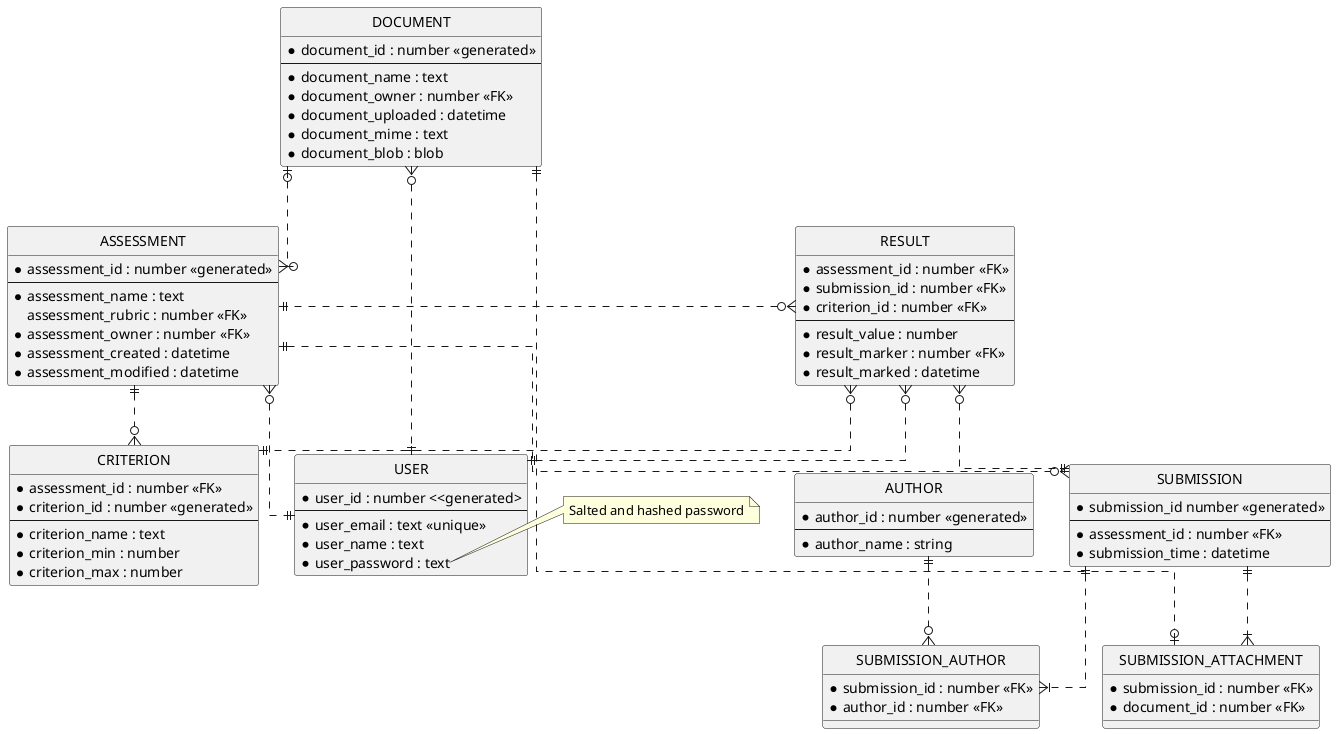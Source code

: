 @startuml
  ' hide the spot
  hide circle
  ' avoid problems with angled crows feet
  skinparam linetype ortho

  entity USER {
    * user_id : number <<generated>
    ---
    * user_email : text <<unique>>
    * user_name : text
    * user_password : text
  }
  note right of USER::user_password
    Salted and hashed password
  end note


  entity DOCUMENT {
    * document_id : number <<generated>>
    ---
    * document_name : text
    * document_owner : number <<FK>>
    * document_uploaded : datetime
    * document_mime : text
    * document_blob : blob
  }
  DOCUMENT }o..|| USER


  together {
    entity ASSESSMENT {
      * assessment_id : number <<generated>>
      ---
      * assessment_name : text
      assessment_rubric : number <<FK>>
      * assessment_owner : number <<FK>>
      * assessment_created : datetime
      * assessment_modified : datetime
    }
    DOCUMENT |o..o{ ASSESSMENT
    ASSESSMENT }o..|| USER


    entity CRITERION {
      * assessment_id : number <<FK>>
      * criterion_id : number <<generated>>
      ---
      * criterion_name : text
      * criterion_min : number
      * criterion_max : number
    }
    ASSESSMENT ||..o{ CRITERION
  }


  together {
    entity AUTHOR {
      * author_id : number <<generated>>
      ---
      * author_name : string
    }
  
  
    entity SUBMISSION {
      * submission_id number <<generated>>
      ---
      * assessment_id : number <<FK>>
      * submission_time : datetime
    }
    ASSESSMENT ||..o{ SUBMISSION


    entity SUBMISSION_AUTHOR {
      * submission_id : number <<FK>>
      * author_id : number <<FK>>
    }
    SUBMISSION ||..|{ SUBMISSION_AUTHOR
    AUTHOR ||..o{ SUBMISSION_AUTHOR


    entity SUBMISSION_ATTACHMENT {
      * submission_id : number <<FK>>
      * document_id : number <<FK>>
    }
    SUBMISSION ||..|{ SUBMISSION_ATTACHMENT
    DOCUMENT ||..o| SUBMISSION_ATTACHMENT


    entity RESULT {
      * assessment_id : number <<FK>>
      * submission_id : number <<FK>>
      * criterion_id : number <<FK>>
      ---
      * result_value : number
      * result_marker : number <<FK>>
      * result_marked : datetime
    }
    RESULT }o..|| ASSESSMENT
    RESULT }o..|| CRITERION
    RESULT }o..|| SUBMISSION
    RESULT }o..|| USER
  }
@enduml
